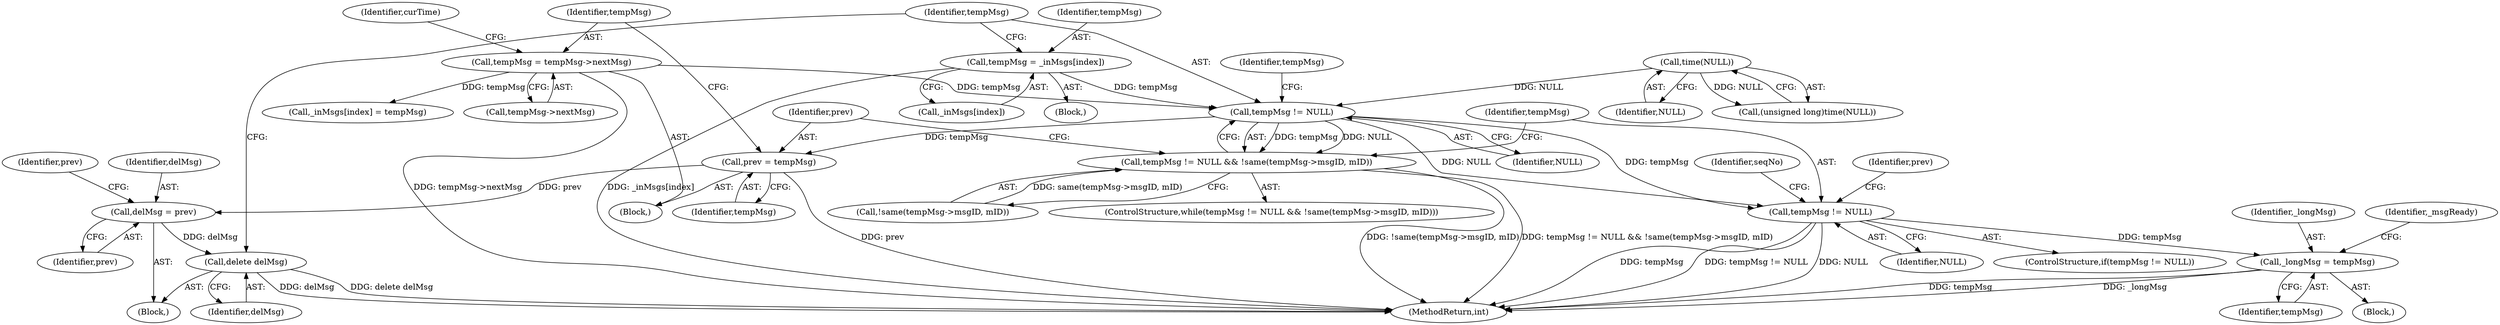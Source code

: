 digraph "0_htcondor_5e5571d1a431eb3c61977b6dd6ec90186ef79867_2@pointer" {
"1000296" [label="(Call,tempMsg != NULL)"];
"1000309" [label="(Call,tempMsg = tempMsg->nextMsg)"];
"1000289" [label="(Call,tempMsg = _inMsgs[index])"];
"1000271" [label="(Call,time(NULL))"];
"1000295" [label="(Call,tempMsg != NULL && !same(tempMsg->msgID, mID))"];
"1000306" [label="(Call,prev = tempMsg)"];
"1000330" [label="(Call,delMsg = prev)"];
"1000390" [label="(Call,delete delMsg)"];
"1000393" [label="(Call,tempMsg != NULL)"];
"1000417" [label="(Call,_longMsg = tempMsg)"];
"1000394" [label="(Identifier,tempMsg)"];
"1000295" [label="(Call,tempMsg != NULL && !same(tempMsg->msgID, mID))"];
"1000392" [label="(ControlStructure,if(tempMsg != NULL))"];
"1000311" [label="(Call,tempMsg->nextMsg)"];
"1000317" [label="(Identifier,curTime)"];
"1000334" [label="(Identifier,prev)"];
"1000419" [label="(Identifier,tempMsg)"];
"1000418" [label="(Identifier,_longMsg)"];
"1000309" [label="(Call,tempMsg = tempMsg->nextMsg)"];
"1000416" [label="(Block,)"];
"1000291" [label="(Call,_inMsgs[index])"];
"1000322" [label="(Block,)"];
"1000289" [label="(Call,tempMsg = _inMsgs[index])"];
"1000307" [label="(Identifier,prev)"];
"1000296" [label="(Call,tempMsg != NULL)"];
"1000290" [label="(Identifier,tempMsg)"];
"1000269" [label="(Call,(unsigned long)time(NULL))"];
"1000332" [label="(Identifier,prev)"];
"1000417" [label="(Call,_longMsg = tempMsg)"];
"1000491" [label="(MethodReturn,int)"];
"1000348" [label="(Call,_inMsgs[index] = tempMsg)"];
"1000310" [label="(Identifier,tempMsg)"];
"1000421" [label="(Identifier,_msgReady)"];
"1000399" [label="(Identifier,seqNo)"];
"1000390" [label="(Call,delete delMsg)"];
"1000393" [label="(Call,tempMsg != NULL)"];
"1000455" [label="(Identifier,prev)"];
"1000308" [label="(Identifier,tempMsg)"];
"1000299" [label="(Call,!same(tempMsg->msgID, mID))"];
"1000272" [label="(Identifier,NULL)"];
"1000331" [label="(Identifier,delMsg)"];
"1000330" [label="(Call,delMsg = prev)"];
"1000297" [label="(Identifier,tempMsg)"];
"1000306" [label="(Call,prev = tempMsg)"];
"1000305" [label="(Block,)"];
"1000294" [label="(ControlStructure,while(tempMsg != NULL && !same(tempMsg->msgID, mID)))"];
"1000109" [label="(Block,)"];
"1000391" [label="(Identifier,delMsg)"];
"1000302" [label="(Identifier,tempMsg)"];
"1000271" [label="(Call,time(NULL))"];
"1000395" [label="(Identifier,NULL)"];
"1000298" [label="(Identifier,NULL)"];
"1000296" -> "1000295"  [label="AST: "];
"1000296" -> "1000298"  [label="CFG: "];
"1000297" -> "1000296"  [label="AST: "];
"1000298" -> "1000296"  [label="AST: "];
"1000302" -> "1000296"  [label="CFG: "];
"1000295" -> "1000296"  [label="CFG: "];
"1000296" -> "1000295"  [label="DDG: tempMsg"];
"1000296" -> "1000295"  [label="DDG: NULL"];
"1000309" -> "1000296"  [label="DDG: tempMsg"];
"1000289" -> "1000296"  [label="DDG: tempMsg"];
"1000271" -> "1000296"  [label="DDG: NULL"];
"1000296" -> "1000306"  [label="DDG: tempMsg"];
"1000296" -> "1000393"  [label="DDG: tempMsg"];
"1000296" -> "1000393"  [label="DDG: NULL"];
"1000309" -> "1000305"  [label="AST: "];
"1000309" -> "1000311"  [label="CFG: "];
"1000310" -> "1000309"  [label="AST: "];
"1000311" -> "1000309"  [label="AST: "];
"1000317" -> "1000309"  [label="CFG: "];
"1000309" -> "1000491"  [label="DDG: tempMsg->nextMsg"];
"1000309" -> "1000348"  [label="DDG: tempMsg"];
"1000289" -> "1000109"  [label="AST: "];
"1000289" -> "1000291"  [label="CFG: "];
"1000290" -> "1000289"  [label="AST: "];
"1000291" -> "1000289"  [label="AST: "];
"1000297" -> "1000289"  [label="CFG: "];
"1000289" -> "1000491"  [label="DDG: _inMsgs[index]"];
"1000271" -> "1000269"  [label="AST: "];
"1000271" -> "1000272"  [label="CFG: "];
"1000272" -> "1000271"  [label="AST: "];
"1000269" -> "1000271"  [label="CFG: "];
"1000271" -> "1000269"  [label="DDG: NULL"];
"1000295" -> "1000294"  [label="AST: "];
"1000295" -> "1000299"  [label="CFG: "];
"1000299" -> "1000295"  [label="AST: "];
"1000307" -> "1000295"  [label="CFG: "];
"1000394" -> "1000295"  [label="CFG: "];
"1000295" -> "1000491"  [label="DDG: !same(tempMsg->msgID, mID)"];
"1000295" -> "1000491"  [label="DDG: tempMsg != NULL && !same(tempMsg->msgID, mID)"];
"1000299" -> "1000295"  [label="DDG: same(tempMsg->msgID, mID)"];
"1000306" -> "1000305"  [label="AST: "];
"1000306" -> "1000308"  [label="CFG: "];
"1000307" -> "1000306"  [label="AST: "];
"1000308" -> "1000306"  [label="AST: "];
"1000310" -> "1000306"  [label="CFG: "];
"1000306" -> "1000491"  [label="DDG: prev"];
"1000306" -> "1000330"  [label="DDG: prev"];
"1000330" -> "1000322"  [label="AST: "];
"1000330" -> "1000332"  [label="CFG: "];
"1000331" -> "1000330"  [label="AST: "];
"1000332" -> "1000330"  [label="AST: "];
"1000334" -> "1000330"  [label="CFG: "];
"1000330" -> "1000390"  [label="DDG: delMsg"];
"1000390" -> "1000322"  [label="AST: "];
"1000390" -> "1000391"  [label="CFG: "];
"1000391" -> "1000390"  [label="AST: "];
"1000297" -> "1000390"  [label="CFG: "];
"1000390" -> "1000491"  [label="DDG: delete delMsg"];
"1000390" -> "1000491"  [label="DDG: delMsg"];
"1000393" -> "1000392"  [label="AST: "];
"1000393" -> "1000395"  [label="CFG: "];
"1000394" -> "1000393"  [label="AST: "];
"1000395" -> "1000393"  [label="AST: "];
"1000399" -> "1000393"  [label="CFG: "];
"1000455" -> "1000393"  [label="CFG: "];
"1000393" -> "1000491"  [label="DDG: tempMsg"];
"1000393" -> "1000491"  [label="DDG: tempMsg != NULL"];
"1000393" -> "1000491"  [label="DDG: NULL"];
"1000393" -> "1000417"  [label="DDG: tempMsg"];
"1000417" -> "1000416"  [label="AST: "];
"1000417" -> "1000419"  [label="CFG: "];
"1000418" -> "1000417"  [label="AST: "];
"1000419" -> "1000417"  [label="AST: "];
"1000421" -> "1000417"  [label="CFG: "];
"1000417" -> "1000491"  [label="DDG: _longMsg"];
"1000417" -> "1000491"  [label="DDG: tempMsg"];
}
